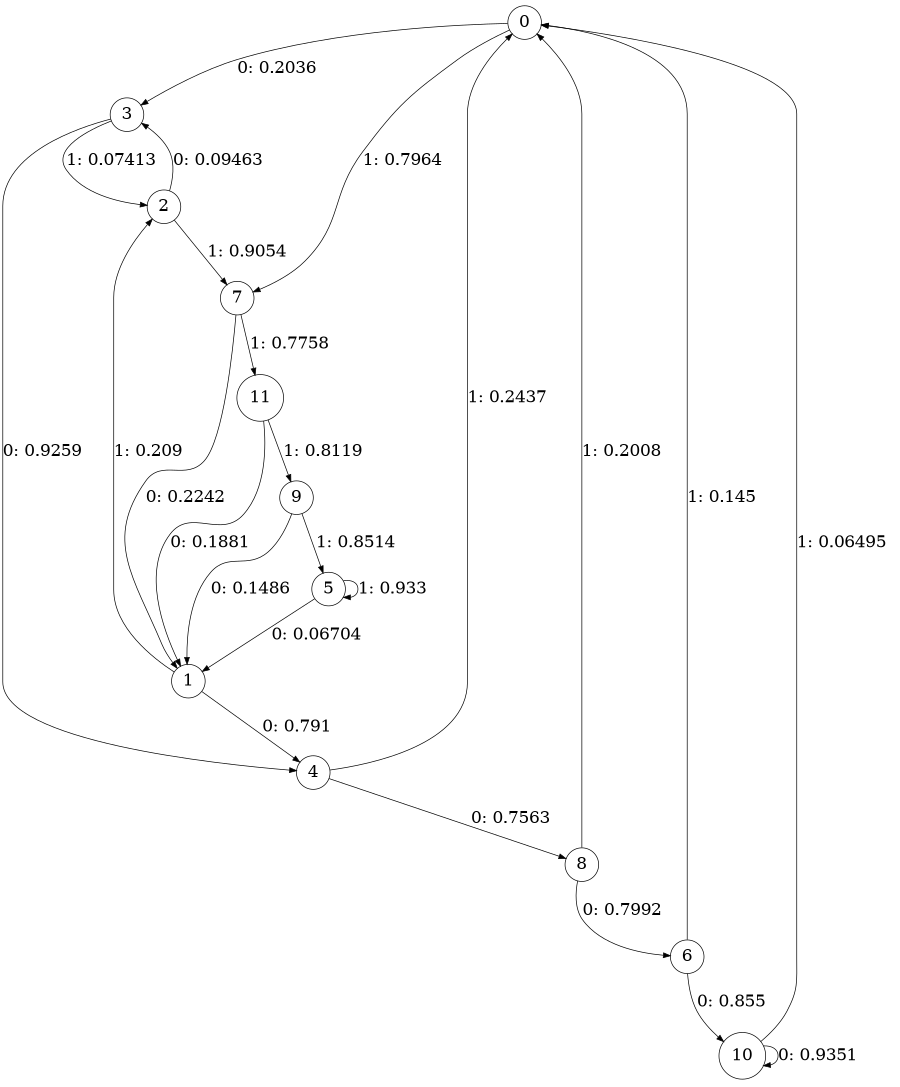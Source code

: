 digraph "ch1randomL5" {
size = "6,8.5";
ratio = "fill";
node [shape = circle];
node [fontsize = 24];
edge [fontsize = 24];
0 -> 3 [label = "0: 0.2036   "];
0 -> 7 [label = "1: 0.7964   "];
1 -> 4 [label = "0: 0.791    "];
1 -> 2 [label = "1: 0.209    "];
2 -> 3 [label = "0: 0.09463  "];
2 -> 7 [label = "1: 0.9054   "];
3 -> 4 [label = "0: 0.9259   "];
3 -> 2 [label = "1: 0.07413  "];
4 -> 8 [label = "0: 0.7563   "];
4 -> 0 [label = "1: 0.2437   "];
5 -> 1 [label = "0: 0.06704  "];
5 -> 5 [label = "1: 0.933    "];
6 -> 10 [label = "0: 0.855    "];
6 -> 0 [label = "1: 0.145    "];
7 -> 1 [label = "0: 0.2242   "];
7 -> 11 [label = "1: 0.7758   "];
8 -> 6 [label = "0: 0.7992   "];
8 -> 0 [label = "1: 0.2008   "];
9 -> 1 [label = "0: 0.1486   "];
9 -> 5 [label = "1: 0.8514   "];
10 -> 10 [label = "0: 0.9351   "];
10 -> 0 [label = "1: 0.06495  "];
11 -> 1 [label = "0: 0.1881   "];
11 -> 9 [label = "1: 0.8119   "];
}